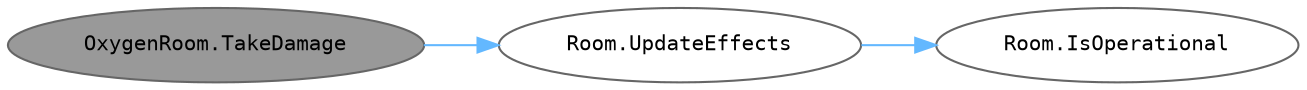 digraph "OxygenRoom.TakeDamage"
{
 // INTERACTIVE_SVG=YES
 // LATEX_PDF_SIZE
  bgcolor="transparent";
  edge [fontname=Helvetica,fontsize=10,labelfontname=Helvetica,labelfontsize=10];
  node [fontname=Helvetica,fontsize=10,fontname=Consolas fontsize=10 style=filled height=0.2 width=0.4 margin=0.1];
  rankdir="LR";
  Node1 [id="Node000001",label="OxygenRoom.TakeDamage",height=0.2,width=0.4,color="gray40", fillcolor="grey60", style="filled", fontcolor="black",tooltip="산소실이 피해를 받을 때 호출됩니다. 이펙트를 갱신합니다."];
  Node1 -> Node2 [id="edge1_Node000001_Node000002",color="steelblue1",style="solid",tooltip=" "];
  Node2 [id="Node000002",label="Room.UpdateEffects",height=0.2,width=0.4,color="grey40", fillcolor="white", style="filled",URL="$class_room.html#ae27efaeaba4cd66e7edf0cb42232e131",tooltip="방의 이펙트(색상, 파티클 등)를 업데이트합니다."];
  Node2 -> Node3 [id="edge2_Node000002_Node000003",color="steelblue1",style="solid",tooltip=" "];
  Node3 [id="Node000003",label="Room.IsOperational",height=0.2,width=0.4,color="grey40", fillcolor="white", style="filled",URL="$class_room.html#a0f32e752b4605a8bba077145b76b8e98",tooltip="방이 작동 가능한 상태인지 확인합니다."];
}
